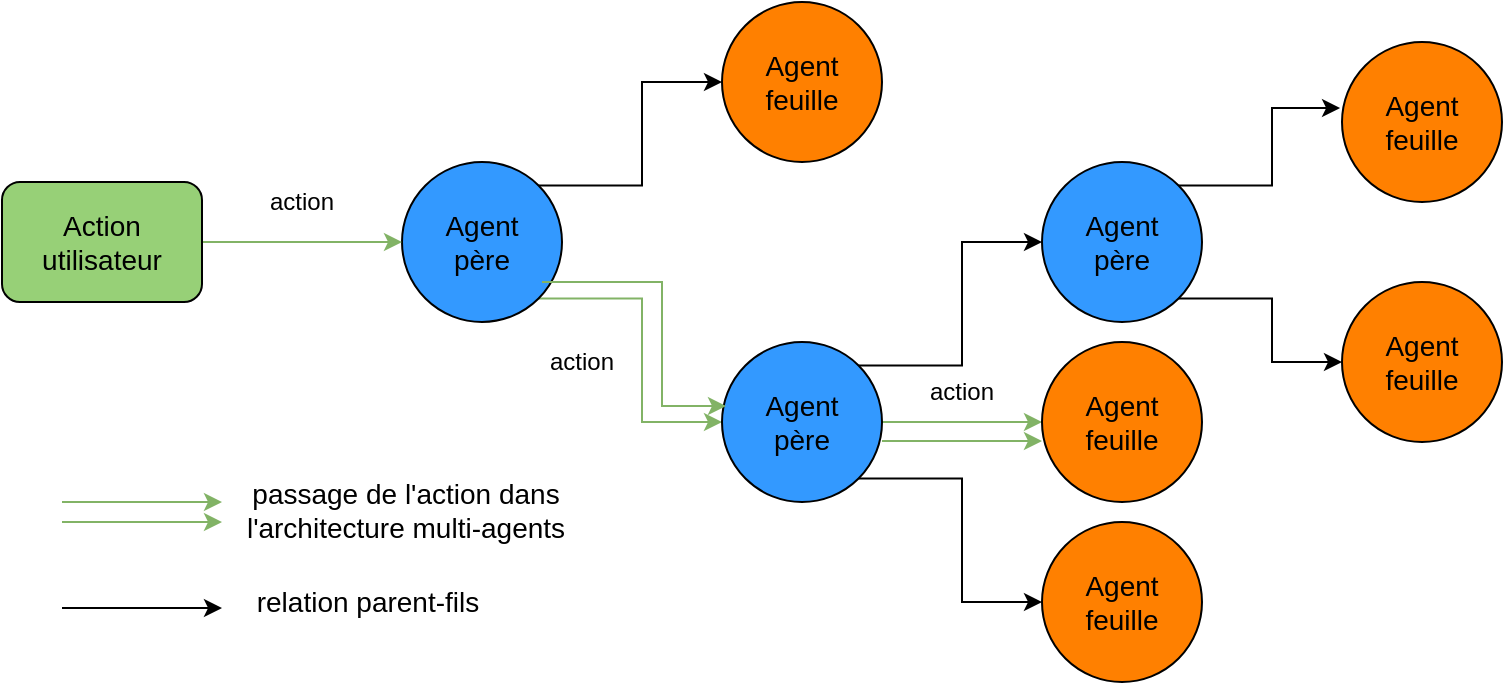 <mxfile version="10.8.0" type="device"><diagram id="lExLXjc1cdtKiexNxYVn" name="Page-1"><mxGraphModel dx="1074" dy="598" grid="1" gridSize="10" guides="1" tooltips="1" connect="1" arrows="1" fold="1" page="1" pageScale="1" pageWidth="850" pageHeight="1100" math="0" shadow="0"><root><mxCell id="0"/><mxCell id="1" parent="0"/><mxCell id="lvxdYItzJVjIvdjhRI7E-25" style="edgeStyle=orthogonalEdgeStyle;rounded=0;orthogonalLoop=1;jettySize=auto;html=1;exitX=1;exitY=0;exitDx=0;exitDy=0;entryX=0;entryY=0.5;entryDx=0;entryDy=0;" parent="1" source="lvxdYItzJVjIvdjhRI7E-16" target="lvxdYItzJVjIvdjhRI7E-20" edge="1"><mxGeometry relative="1" as="geometry"/></mxCell><mxCell id="lvxdYItzJVjIvdjhRI7E-26" style="edgeStyle=orthogonalEdgeStyle;rounded=0;orthogonalLoop=1;jettySize=auto;html=1;exitX=1;exitY=1;exitDx=0;exitDy=0;entryX=0;entryY=0.5;entryDx=0;entryDy=0;fillColor=#d5e8d4;strokeColor=#82b366;" parent="1" source="lvxdYItzJVjIvdjhRI7E-16" target="lvxdYItzJVjIvdjhRI7E-18" edge="1"><mxGeometry relative="1" as="geometry"/></mxCell><mxCell id="lvxdYItzJVjIvdjhRI7E-16" value="&lt;div&gt;&lt;font style=&quot;font-size: 14px&quot;&gt;Agent &lt;br&gt;&lt;/font&gt;&lt;/div&gt;&lt;div&gt;&lt;font style=&quot;font-size: 14px&quot;&gt;père&lt;/font&gt;&lt;/div&gt;" style="ellipse;whiteSpace=wrap;html=1;aspect=fixed;strokeColor=#000000;fillColor=#3399FF;" parent="1" vertex="1"><mxGeometry x="240" y="140" width="80" height="80" as="geometry"/></mxCell><mxCell id="lvxdYItzJVjIvdjhRI7E-30" style="edgeStyle=orthogonalEdgeStyle;rounded=0;orthogonalLoop=1;jettySize=auto;html=1;exitX=1;exitY=0;exitDx=0;exitDy=0;entryX=-0.012;entryY=0.413;entryDx=0;entryDy=0;entryPerimeter=0;" parent="1" source="lvxdYItzJVjIvdjhRI7E-17" target="lvxdYItzJVjIvdjhRI7E-23" edge="1"><mxGeometry relative="1" as="geometry"/></mxCell><mxCell id="lvxdYItzJVjIvdjhRI7E-31" style="edgeStyle=orthogonalEdgeStyle;rounded=0;orthogonalLoop=1;jettySize=auto;html=1;exitX=1;exitY=1;exitDx=0;exitDy=0;entryX=0;entryY=0.5;entryDx=0;entryDy=0;" parent="1" source="lvxdYItzJVjIvdjhRI7E-17" target="lvxdYItzJVjIvdjhRI7E-24" edge="1"><mxGeometry relative="1" as="geometry"/></mxCell><mxCell id="lvxdYItzJVjIvdjhRI7E-17" value="&lt;div style=&quot;font-size: 14px&quot;&gt;&lt;font style=&quot;font-size: 14px&quot;&gt;Agent &lt;br&gt;&lt;/font&gt;&lt;/div&gt;&lt;div style=&quot;font-size: 14px&quot;&gt;&lt;font style=&quot;font-size: 14px&quot;&gt;père&lt;/font&gt;&lt;/div&gt;" style="ellipse;whiteSpace=wrap;html=1;aspect=fixed;strokeColor=#000000;fillColor=#3399FF;" parent="1" vertex="1"><mxGeometry x="560" y="140" width="80" height="80" as="geometry"/></mxCell><mxCell id="lvxdYItzJVjIvdjhRI7E-27" style="edgeStyle=orthogonalEdgeStyle;rounded=0;orthogonalLoop=1;jettySize=auto;html=1;exitX=1;exitY=0.5;exitDx=0;exitDy=0;entryX=0;entryY=0.5;entryDx=0;entryDy=0;fillColor=#d5e8d4;strokeColor=#82b366;" parent="1" source="lvxdYItzJVjIvdjhRI7E-18" target="lvxdYItzJVjIvdjhRI7E-21" edge="1"><mxGeometry relative="1" as="geometry"/></mxCell><mxCell id="lvxdYItzJVjIvdjhRI7E-28" style="edgeStyle=orthogonalEdgeStyle;rounded=0;orthogonalLoop=1;jettySize=auto;html=1;exitX=1;exitY=0;exitDx=0;exitDy=0;entryX=0;entryY=0.5;entryDx=0;entryDy=0;" parent="1" source="lvxdYItzJVjIvdjhRI7E-18" target="lvxdYItzJVjIvdjhRI7E-17" edge="1"><mxGeometry relative="1" as="geometry"/></mxCell><mxCell id="lvxdYItzJVjIvdjhRI7E-29" style="edgeStyle=orthogonalEdgeStyle;rounded=0;orthogonalLoop=1;jettySize=auto;html=1;exitX=1;exitY=1;exitDx=0;exitDy=0;entryX=0;entryY=0.5;entryDx=0;entryDy=0;" parent="1" source="lvxdYItzJVjIvdjhRI7E-18" target="lvxdYItzJVjIvdjhRI7E-22" edge="1"><mxGeometry relative="1" as="geometry"/></mxCell><mxCell id="lvxdYItzJVjIvdjhRI7E-18" value="&lt;div style=&quot;font-size: 14px&quot;&gt;&lt;font style=&quot;font-size: 14px&quot;&gt;Agent &lt;br&gt;&lt;/font&gt;&lt;/div&gt;&lt;div style=&quot;font-size: 14px&quot;&gt;&lt;font style=&quot;font-size: 14px&quot;&gt;père&lt;/font&gt;&lt;/div&gt;" style="ellipse;whiteSpace=wrap;html=1;aspect=fixed;strokeColor=#000000;fillColor=#3399FF;" parent="1" vertex="1"><mxGeometry x="400" y="230" width="80" height="80" as="geometry"/></mxCell><mxCell id="lvxdYItzJVjIvdjhRI7E-20" value="&lt;div style=&quot;font-size: 14px&quot;&gt;&lt;font style=&quot;font-size: 14px&quot;&gt;Agent&lt;/font&gt;&lt;/div&gt;&lt;div style=&quot;font-size: 14px&quot;&gt;&lt;font style=&quot;font-size: 14px&quot;&gt;feuille&lt;br&gt;&lt;/font&gt;&lt;/div&gt;" style="ellipse;whiteSpace=wrap;html=1;aspect=fixed;strokeColor=#000000;fillColor=#FF8000;" parent="1" vertex="1"><mxGeometry x="400" y="60" width="80" height="80" as="geometry"/></mxCell><mxCell id="lvxdYItzJVjIvdjhRI7E-21" value="&lt;div style=&quot;font-size: 14px&quot;&gt;&lt;font style=&quot;font-size: 14px&quot;&gt;Agent&lt;/font&gt;&lt;/div&gt;&lt;div style=&quot;font-size: 14px&quot;&gt;&lt;font style=&quot;font-size: 14px&quot;&gt;feuille&lt;br&gt;&lt;/font&gt;&lt;/div&gt;" style="ellipse;whiteSpace=wrap;html=1;aspect=fixed;strokeColor=#000000;fillColor=#FF8000;" parent="1" vertex="1"><mxGeometry x="560" y="230" width="80" height="80" as="geometry"/></mxCell><mxCell id="lvxdYItzJVjIvdjhRI7E-22" value="&lt;div style=&quot;font-size: 14px&quot;&gt;&lt;font style=&quot;font-size: 14px&quot;&gt;Agent&lt;/font&gt;&lt;/div&gt;&lt;div style=&quot;font-size: 14px&quot;&gt;&lt;font style=&quot;font-size: 14px&quot;&gt;feuille&lt;br&gt;&lt;/font&gt;&lt;/div&gt;" style="ellipse;whiteSpace=wrap;html=1;aspect=fixed;strokeColor=#000000;fillColor=#FF8000;" parent="1" vertex="1"><mxGeometry x="560" y="320" width="80" height="80" as="geometry"/></mxCell><mxCell id="lvxdYItzJVjIvdjhRI7E-23" value="&lt;div style=&quot;font-size: 14px&quot;&gt;&lt;font style=&quot;font-size: 14px&quot;&gt;Agent&lt;/font&gt;&lt;/div&gt;&lt;div style=&quot;font-size: 14px&quot;&gt;&lt;font style=&quot;font-size: 14px&quot;&gt;feuille&lt;br&gt;&lt;/font&gt;&lt;/div&gt;" style="ellipse;whiteSpace=wrap;html=1;aspect=fixed;strokeColor=#000000;fillColor=#FF8000;" parent="1" vertex="1"><mxGeometry x="710" y="80" width="80" height="80" as="geometry"/></mxCell><mxCell id="lvxdYItzJVjIvdjhRI7E-24" value="&lt;div style=&quot;font-size: 14px&quot;&gt;&lt;font style=&quot;font-size: 14px&quot;&gt;Agent&lt;/font&gt;&lt;/div&gt;&lt;div style=&quot;font-size: 14px&quot;&gt;&lt;font style=&quot;font-size: 14px&quot;&gt;feuille&lt;br&gt;&lt;/font&gt;&lt;/div&gt;" style="ellipse;whiteSpace=wrap;html=1;aspect=fixed;strokeColor=#000000;fillColor=#FF8000;" parent="1" vertex="1"><mxGeometry x="710" y="200" width="80" height="80" as="geometry"/></mxCell><mxCell id="lvxdYItzJVjIvdjhRI7E-33" style="edgeStyle=orthogonalEdgeStyle;rounded=0;orthogonalLoop=1;jettySize=auto;html=1;exitX=1;exitY=0.5;exitDx=0;exitDy=0;entryX=0;entryY=0.5;entryDx=0;entryDy=0;fillColor=#d5e8d4;strokeColor=#82b366;" parent="1" source="lvxdYItzJVjIvdjhRI7E-32" target="lvxdYItzJVjIvdjhRI7E-16" edge="1"><mxGeometry relative="1" as="geometry"/></mxCell><mxCell id="lvxdYItzJVjIvdjhRI7E-32" value="&lt;div style=&quot;font-size: 14px&quot;&gt;&lt;font style=&quot;font-size: 14px&quot;&gt;Action &lt;br&gt;&lt;/font&gt;&lt;/div&gt;&lt;div style=&quot;font-size: 14px&quot;&gt;&lt;font style=&quot;font-size: 14px&quot;&gt;utilisateur&lt;/font&gt;&lt;/div&gt;" style="rounded=1;whiteSpace=wrap;html=1;strokeColor=#000000;fillColor=#97D077;" parent="1" vertex="1"><mxGeometry x="40" y="150" width="100" height="60" as="geometry"/></mxCell><mxCell id="lvxdYItzJVjIvdjhRI7E-34" value="action" style="text;html=1;strokeColor=none;fillColor=none;align=center;verticalAlign=middle;whiteSpace=wrap;rounded=0;" parent="1" vertex="1"><mxGeometry x="170" y="150" width="40" height="20" as="geometry"/></mxCell><mxCell id="lvxdYItzJVjIvdjhRI7E-35" value="action" style="text;html=1;strokeColor=none;fillColor=none;align=center;verticalAlign=middle;whiteSpace=wrap;rounded=0;" parent="1" vertex="1"><mxGeometry x="310" y="230" width="40" height="20" as="geometry"/></mxCell><mxCell id="lvxdYItzJVjIvdjhRI7E-36" value="action" style="text;html=1;strokeColor=none;fillColor=none;align=center;verticalAlign=middle;whiteSpace=wrap;rounded=0;" parent="1" vertex="1"><mxGeometry x="500" y="245" width="40" height="20" as="geometry"/></mxCell><mxCell id="9uPK973Ddp4XWkAipE_S-1" style="edgeStyle=orthogonalEdgeStyle;rounded=0;orthogonalLoop=1;jettySize=auto;html=1;exitX=1;exitY=1;exitDx=0;exitDy=0;entryX=0;entryY=0.5;entryDx=0;entryDy=0;fillColor=#d5e8d4;strokeColor=#82b366;" edge="1" parent="1"><mxGeometry relative="1" as="geometry"><mxPoint x="310" y="200" as="sourcePoint"/><mxPoint x="402" y="262" as="targetPoint"/><Array as="points"><mxPoint x="370" y="200"/><mxPoint x="370" y="262"/></Array></mxGeometry></mxCell><mxCell id="9uPK973Ddp4XWkAipE_S-2" style="edgeStyle=orthogonalEdgeStyle;rounded=0;orthogonalLoop=1;jettySize=auto;html=1;exitX=1;exitY=0.5;exitDx=0;exitDy=0;entryX=0;entryY=0.5;entryDx=0;entryDy=0;fillColor=#d5e8d4;strokeColor=#82b366;" edge="1" parent="1"><mxGeometry relative="1" as="geometry"><mxPoint x="480" y="279.5" as="sourcePoint"/><mxPoint x="560" y="279.5" as="targetPoint"/><Array as="points"><mxPoint x="520" y="279.5"/><mxPoint x="520" y="279.5"/></Array></mxGeometry></mxCell><mxCell id="9uPK973Ddp4XWkAipE_S-5" style="edgeStyle=orthogonalEdgeStyle;rounded=0;orthogonalLoop=1;jettySize=auto;html=1;exitX=1;exitY=0.5;exitDx=0;exitDy=0;entryX=0;entryY=0.5;entryDx=0;entryDy=0;fillColor=#d5e8d4;strokeColor=#82b366;" edge="1" parent="1"><mxGeometry relative="1" as="geometry"><mxPoint x="70" y="310" as="sourcePoint"/><mxPoint x="150" y="310" as="targetPoint"/></mxGeometry></mxCell><mxCell id="9uPK973Ddp4XWkAipE_S-6" style="edgeStyle=orthogonalEdgeStyle;rounded=0;orthogonalLoop=1;jettySize=auto;html=1;exitX=1;exitY=0.5;exitDx=0;exitDy=0;entryX=0;entryY=0.5;entryDx=0;entryDy=0;fillColor=#d5e8d4;strokeColor=#82b366;" edge="1" parent="1"><mxGeometry relative="1" as="geometry"><mxPoint x="70" y="320" as="sourcePoint"/><mxPoint x="150" y="320" as="targetPoint"/><Array as="points"><mxPoint x="110" y="319.5"/><mxPoint x="110" y="319.5"/></Array></mxGeometry></mxCell><mxCell id="9uPK973Ddp4XWkAipE_S-7" value="" style="endArrow=classic;html=1;" edge="1" parent="1"><mxGeometry width="50" height="50" relative="1" as="geometry"><mxPoint x="70" y="363" as="sourcePoint"/><mxPoint x="150" y="363" as="targetPoint"/></mxGeometry></mxCell><mxCell id="9uPK973Ddp4XWkAipE_S-8" value="&lt;font style=&quot;font-size: 14px&quot;&gt;passage de l'action dans l'architecture multi-agents&lt;/font&gt;" style="text;html=1;strokeColor=none;fillColor=none;align=center;verticalAlign=middle;whiteSpace=wrap;rounded=0;" vertex="1" parent="1"><mxGeometry x="152" y="304" width="180" height="20" as="geometry"/></mxCell><mxCell id="9uPK973Ddp4XWkAipE_S-9" value="&lt;font style=&quot;font-size: 14px&quot;&gt;relation parent-fils&lt;br&gt;&lt;/font&gt;" style="text;html=1;strokeColor=none;fillColor=none;align=center;verticalAlign=middle;whiteSpace=wrap;rounded=0;" vertex="1" parent="1"><mxGeometry x="133" y="350" width="180" height="20" as="geometry"/></mxCell></root></mxGraphModel></diagram></mxfile>